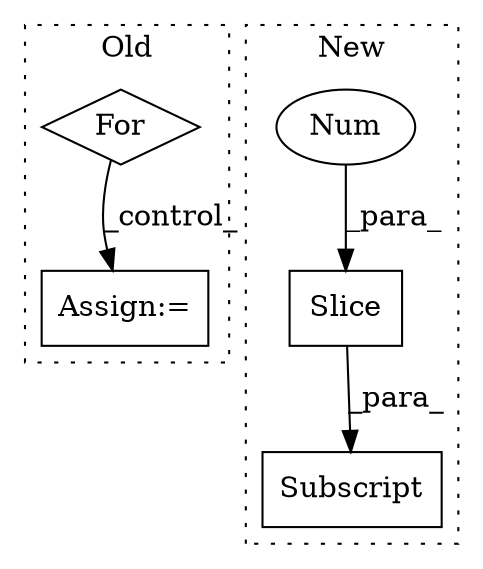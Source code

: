 digraph G {
subgraph cluster0 {
1 [label="For" a="107" s="9487,9524" l="4,14" shape="diamond"];
4 [label="Assign:=" a="68" s="9591" l="3" shape="box"];
label = "Old";
style="dotted";
}
subgraph cluster1 {
2 [label="Slice" a="80" s="7756" l="4" shape="box"];
3 [label="Num" a="76" s="7757" l="3" shape="ellipse"];
5 [label="Subscript" a="63" s="7751,0" l="10,0" shape="box"];
label = "New";
style="dotted";
}
1 -> 4 [label="_control_"];
2 -> 5 [label="_para_"];
3 -> 2 [label="_para_"];
}